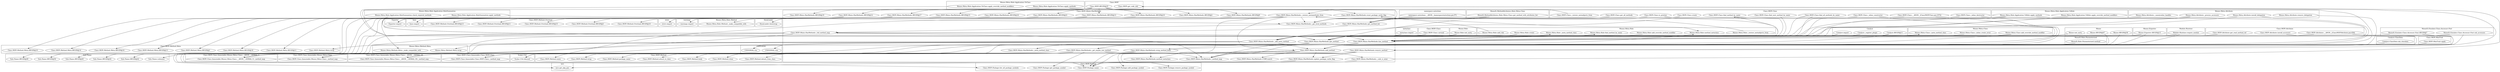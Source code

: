 digraph {
graph [overlap=false]
subgraph cluster_Catalyst {
	label="Catalyst";
	"Catalyst::BEGIN@11";
	"Catalyst::_register_plugin";
	"Catalyst::import";
}
subgraph cluster_Class_MOP_Mixin_HasMethods {
	label="Class::MOP::Mixin::HasMethods";
	"Class::MOP::Mixin::HasMethods::_restore_metamethods_from";
	"Class::MOP::Mixin::HasMethods::BEGIN@17";
	"Class::MOP::Mixin::HasMethods::BEGIN@19";
	"Class::MOP::Mixin::HasMethods::_full_method_map";
	"Class::MOP::Mixin::HasMethods::BEGIN@21";
	"Class::MOP::Mixin::HasMethods::BEGIN@2";
	"Class::MOP::Mixin::HasMethods::CORE:match";
	"Class::MOP::Mixin::HasMethods::BEGIN@12";
	"Class::MOP::Mixin::HasMethods::_add_meta_method";
	"Class::MOP::Mixin::HasMethods::update_package_cache_flag";
	"Class::MOP::Mixin::HasMethods::get_method_list";
	"Class::MOP::Mixin::HasMethods::_get_maybe_raw_method";
	"Class::MOP::Mixin::HasMethods::remove_method";
	"Class::MOP::Mixin::HasMethods::_method_map";
	"Class::MOP::Mixin::HasMethods::wrap_method_body";
	"Class::MOP::Mixin::HasMethods::reset_package_cache_flag";
	"Class::MOP::Mixin::HasMethods::BEGIN@13";
	"Class::MOP::Mixin::HasMethods::BEGIN@15";
	"Class::MOP::Mixin::HasMethods::get_method";
	"Class::MOP::Mixin::HasMethods::_get_local_methods";
	"Class::MOP::Mixin::HasMethods::_code_is_mine";
	"Class::MOP::Mixin::HasMethods::has_method";
	"Class::MOP::Mixin::HasMethods::_meta_method_class";
	"Class::MOP::Mixin::HasMethods::BEGIN@9";
	"Class::MOP::Mixin::HasMethods::add_method";
	"Class::MOP::Mixin::HasMethods::method_metaclass";
	"Class::MOP::Mixin::HasMethods::BEGIN@16";
	"Class::MOP::Mixin::HasMethods::BEGIN@10";
}
subgraph cluster_MooseX_Emulate_Class_Accessor_Fast {
	label="MooseX::Emulate::Class::Accessor::Fast";
	"MooseX::Emulate::Class::Accessor::Fast::mk_accessors";
	"MooseX::Emulate::Class::Accessor::Fast::BEGIN@7";
}
subgraph cluster_DynaLoader {
	label="DynaLoader";
	"DynaLoader::bootstrap";
}
subgraph cluster_Moose_Meta_Role_Application_RoleSummation {
	label="Moose::Meta::Role::Application::RoleSummation";
	"Moose::Meta::Role::Application::RoleSummation::check_required_methods";
	"Moose::Meta::Role::Application::RoleSummation::apply_methods";
}
subgraph cluster_Sub_Name {
	label="Sub::Name";
	"Sub::Name::BEGIN@45";
	"Sub::Name::subname";
	"Sub::Name::BEGIN@44";
	"Sub::Name::BEGIN@42";
	"Sub::Name::BEGIN@49";
	"Sub::Name::BEGIN@50";
}
subgraph cluster_Scalar_Util {
	label="Scalar::Util";
	"Scalar::Util::blessed";
}
subgraph cluster_Catalyst_ClassData {
	label="Catalyst::ClassData";
	"Catalyst::ClassData::mk_classdata";
}
subgraph cluster_Class_MOP_Method {
	label="Class::MOP::Method";
	"Class::MOP::Method::name";
	"Class::MOP::Method::clone";
	"Class::MOP::Method::body";
	"Class::MOP::Method::detach_from_class";
	"Class::MOP::Method::package_name";
	"Class::MOP::Method::attach_to_class";
	"Class::MOP::Method::wrap";
}
subgraph cluster_Moose_Meta_Role_Application_ToClass {
	label="Moose::Meta::Role::Application::ToClass";
	"Moose::Meta::Role::Application::ToClass::apply_override_method_modifiers";
	"Moose::Meta::Role::Application::ToClass::apply_methods";
}
subgraph cluster_Class_MOP_Class_Immutable_Moose_Meta_Class {
	label="Class::MOP::Class::Immutable::Moose::Meta::Class";
	"Class::MOP::Class::Immutable::Moose::Meta::Class::_method_map";
}
subgraph cluster_metaclass {
	label="metaclass";
	"metaclass::import";
}
subgraph cluster_UNIVERSAL {
	label="UNIVERSAL";
	"UNIVERSAL::isa";
	"UNIVERSAL::can";
}
subgraph cluster_Moose_Meta_Class {
	label="Moose::Meta::Class";
	"Moose::Meta::Class::_inline_create_error";
	"Moose::Meta::Class::add_override_method_modifier";
	"Moose::Meta::Class::_meta_method_class";
}
subgraph cluster_Class_MOP_MiniTrait {
	label="Class::MOP::MiniTrait";
	"Class::MOP::MiniTrait::apply";
}
subgraph cluster_Class_MOP_Class_ {
	label="Class::MOP::Class:";
	"Class::MOP::Class:::around";
}
subgraph cluster_warnings {
	label="warnings";
	"warnings::import";
}
subgraph cluster_Moose_Meta_Role {
	label="Moose::Meta::Role";
	"Moose::Meta::Role::create";
	"Moose::Meta::Role::add_override_method_modifier";
	"Moose::Meta::Role::_restore_metaobjects_from";
	"Moose::Meta::Role::method_metaclass";
	"Moose::Meta::Role::find_method_by_name";
	"Moose::Meta::Role::_meta_method_class";
	"Moose::Meta::Role::add_role";
}
subgraph cluster_Class_MOP_Class {
	label="Class::MOP::Class";
	"Class::MOP::Class::_restore_metaobjects_from";
	"Class::MOP::Class::find_all_methods_by_name";
	"Class::MOP::Class::find_next_method_by_name";
	"Class::MOP::Class::_inline_constructor";
	"Class::MOP::Class::is_pristine";
	"Class::MOP::Class::find_method_by_name";
	"Class::MOP::Class::create";
	"Class::MOP::Class::__ANON__[Class/MOP/Class.pm:1072]";
	"Class::MOP::Class::_inline_destructor";
	"Class::MOP::Class::get_all_methods";
}
subgraph cluster_Moose_Role {
	label="Moose::Role";
	"Moose::Role::init_meta";
}
subgraph cluster_Moose_Meta_Role_Application_ToRole {
	label="Moose::Meta::Role::Application::ToRole";
	"Moose::Meta::Role::Application::ToRole::apply_override_method_modifiers";
	"Moose::Meta::Role::Application::ToRole::apply_methods";
}
subgraph cluster_Moose {
	label="Moose";
	"Moose::BEGIN@36";
	"Moose::init_meta";
	"Moose::BEGIN@47";
}
subgraph cluster_mro {
	label="mro";
	"mro::get_pkg_gen";
}
subgraph cluster_base {
	label="base";
	"base::import";
}
subgraph cluster_Module_Runtime {
	label="Module::Runtime";
	"Module::Runtime::require_module";
}
subgraph cluster_Exporter {
	label="Exporter";
	"Exporter::import";
}
subgraph cluster_Class_MOP_Class_Immutable_Moose_Meta_Class___ANON___SERIAL_30 {
	label="Class::MOP::Class::Immutable::Moose::Meta::Class::__ANON__::SERIAL::30";
	"Class::MOP::Class::Immutable::Moose::Meta::Class::__ANON__::SERIAL::30::_method_map";
}
subgraph cluster_Moose_Meta_Attribute {
	label="Moose::Meta::Attribute";
	"Moose::Meta::Attribute::remove_delegation";
	"Moose::Meta::Attribute::_canonicalize_handles";
	"Moose::Meta::Attribute::install_delegation";
	"Moose::Meta::Attribute::_process_accessors";
}
subgraph cluster_Class_MOP_Method_Overload {
	label="Class::MOP::Method::Overload";
	"Class::MOP::Method::Overload::BEGIN@3";
	"Class::MOP::Method::Overload::BEGIN@15";
	"Class::MOP::Method::Overload::BEGIN@11";
	"Class::MOP::Method::Overload::BEGIN@13";
	"Class::MOP::Method::Overload::BEGIN@10";
}
subgraph cluster_MooseX_Role_Parameterized {
	label="MooseX::Role::Parameterized";
	"MooseX::Role::Parameterized::method";
}
subgraph cluster_Moose_Meta_Role_Method {
	label="Moose::Meta::Role::Method";
	"Moose::Meta::Role::Method::_make_compatible_with";
}
subgraph cluster_Moose_Meta_Method_Meta {
	label="Moose::Meta::Method::Meta";
	"Moose::Meta::Method::Meta::_make_compatible_with";
	"Moose::Meta::Method::Meta::wrap";
}
subgraph cluster_Class_MOP_Method_Meta {
	label="Class::MOP::Method::Meta";
	"Class::MOP::Method::Meta::BEGIN@3";
	"Class::MOP::Method::Meta::BEGIN@18";
	"Class::MOP::Method::Meta::BEGIN@11";
	"Class::MOP::Method::Meta::wrap";
	"Class::MOP::Method::Meta::BEGIN@10";
	"Class::MOP::Method::Meta::BEGIN@14";
	"Class::MOP::Method::Meta::BEGIN@16";
	"Class::MOP::Method::Meta::BEGIN@13";
}
subgraph cluster_Class_MOP_Attribute {
	label="Class::MOP::Attribute";
	"Class::MOP::Attribute::install_accessors";
	"Class::MOP::Attribute::get_read_method_ref";
	"Class::MOP::Attribute::__ANON__[Class/MOP/Attribute.pm:456]";
}
subgraph cluster_Moose_Exporter {
	label="Moose::Exporter";
	"Moose::Exporter::BEGIN@13";
}
subgraph cluster_MooseX_MethodAttributes_Role_Meta_Class {
	label="MooseX::MethodAttributes::Role::Meta::Class";
	"MooseX::MethodAttributes::Role::Meta::Class::get_method_with_attributes_list";
}
subgraph cluster_namespace_autoclean {
	label="namespace::autoclean";
	"namespace::autoclean::__ANON__[namespace/autoclean.pm:57]";
}
subgraph cluster_Class_MOP_Class_Immutable_Moose_Meta_Class___ANON___SERIAL_5 {
	label="Class::MOP::Class::Immutable::Moose::Meta::Class::__ANON__::SERIAL::5";
	"Class::MOP::Class::Immutable::Moose::Meta::Class::__ANON__::SERIAL::5::_method_map";
}
subgraph cluster_strict {
	label="strict";
	"strict::import";
}
subgraph cluster_Class_MOP {
	label="Class::MOP";
	"Class::MOP::BEGIN@25";
	"Class::MOP::get_code_info";
}
subgraph cluster_Class_MOP_Class_Immutable_Class_MOP_Class {
	label="Class::MOP::Class::Immutable::Class::MOP::Class";
	"Class::MOP::Class::Immutable::Class::MOP::Class::_method_map";
}
subgraph cluster_Class_MOP_Package {
	label="Class::MOP::Package";
	"Class::MOP::Package::add_package_symbol";
	"Class::MOP::Package::remove_package_symbol";
	"Class::MOP::Package::name";
	"Class::MOP::Package::list_all_package_symbols";
	"Class::MOP::Package::get_package_symbol";
}
"Class::MOP::Mixin::HasMethods::wrap_method_body" -> "Class::MOP::Method::wrap";
"Class::MOP::Mixin::HasMethods::_restore_metamethods_from" -> "Class::MOP::Mixin::HasMethods::method_metaclass";
"Class::MOP::Mixin::HasMethods::wrap_method_body" -> "Class::MOP::Mixin::HasMethods::method_metaclass";
"Class::MOP::BEGIN@25" -> "Class::MOP::Mixin::HasMethods::BEGIN@21";
"Class::MOP::Mixin::HasMethods::BEGIN@12" -> "Class::MOP::Method::Meta::BEGIN@14";
"Class::MOP::Mixin::HasMethods::get_method" -> "Scalar::Util::blessed";
"Class::MOP::Mixin::HasMethods::add_method" -> "Scalar::Util::blessed";
"Class::MOP::Mixin::HasMethods::remove_method" -> "Scalar::Util::blessed";
"Class::MOP::Mixin::HasMethods::BEGIN@17" -> "Sub::Name::BEGIN@44";
"Class::MOP::Mixin::HasMethods::BEGIN@12" -> "Class::MOP::Method::Meta::BEGIN@10";
"Class::MOP::BEGIN@25" -> "Class::MOP::Mixin::HasMethods::BEGIN@12";
"Class::MOP::Mixin::HasMethods::remove_method" -> "Class::MOP::Package::remove_package_symbol";
"Class::MOP::Mixin::HasMethods::_full_method_map" -> "Class::MOP::Mixin::HasMethods::get_method";
"Module::Runtime::require_module" -> "Class::MOP::Mixin::HasMethods::get_method";
"Moose::init_meta" -> "Class::MOP::Mixin::HasMethods::get_method";
"Class::MOP::Class::find_next_method_by_name" -> "Class::MOP::Mixin::HasMethods::get_method";
"Moose::Meta::Attribute::_process_accessors" -> "Class::MOP::Mixin::HasMethods::get_method";
"Class::MOP::Attribute::__ANON__[Class/MOP/Attribute.pm:456]" -> "Class::MOP::Mixin::HasMethods::get_method";
"Moose::Meta::Role::Application::RoleSummation::apply_methods" -> "Class::MOP::Mixin::HasMethods::get_method";
"Moose::Role::init_meta" -> "Class::MOP::Mixin::HasMethods::get_method";
"MooseX::Emulate::Class::Accessor::Fast::BEGIN@7" -> "Class::MOP::Mixin::HasMethods::get_method";
"Moose::Meta::Attribute::install_delegation" -> "Class::MOP::Mixin::HasMethods::get_method";
"Moose::Meta::Role::Application::ToClass::apply_methods" -> "Class::MOP::Mixin::HasMethods::get_method";
"Moose::Meta::Role::Application::ToRole::apply_methods" -> "Class::MOP::Mixin::HasMethods::get_method";
"Class::MOP::Class::find_all_methods_by_name" -> "Class::MOP::Mixin::HasMethods::get_method";
"MooseX::MethodAttributes::Role::Meta::Class::get_method_with_attributes_list" -> "Class::MOP::Mixin::HasMethods::get_method";
"Class::MOP::Attribute::get_read_method_ref" -> "Class::MOP::Mixin::HasMethods::get_method";
"Catalyst::BEGIN@11" -> "Class::MOP::Mixin::HasMethods::get_method";
"Moose::Meta::Role::find_method_by_name" -> "Class::MOP::Mixin::HasMethods::get_method";
"Class::MOP::Class::is_pristine" -> "Class::MOP::Mixin::HasMethods::get_method";
"Class::MOP::Class::find_method_by_name" -> "Class::MOP::Mixin::HasMethods::get_method";
"Class::MOP::Class::__ANON__[Class/MOP/Class.pm:1072]" -> "Class::MOP::Mixin::HasMethods::get_method";
"Class::MOP::Class:::around" -> "Class::MOP::Mixin::HasMethods::get_method";
"Class::MOP::BEGIN@25" -> "Class::MOP::Mixin::HasMethods::BEGIN@17";
"Class::MOP::Mixin::HasMethods::get_method_list" -> "Class::MOP::Mixin::HasMethods::_full_method_map";
"Class::MOP::Mixin::HasMethods::_get_local_methods" -> "Class::MOP::Mixin::HasMethods::_full_method_map";
"Class::MOP::Mixin::HasMethods::get_method" -> "Class::MOP::Mixin::HasMethods::wrap_method_body";
"Class::MOP::Mixin::HasMethods::_full_method_map" -> "Class::MOP::Package::list_all_package_symbols";
"Class::MOP::Mixin::HasMethods::_add_meta_method" -> "Moose::Meta::Method::Meta::wrap";
"Class::MOP::Mixin::HasMethods::BEGIN@13" -> "Class::MOP::Method::Overload::BEGIN@15";
"Class::MOP::Mixin::HasMethods::BEGIN@13" -> "Class::MOP::Method::Overload::BEGIN@3";
"Class::MOP::Mixin::HasMethods::BEGIN@9" -> "strict::import";
"Moose::Meta::Role::Application::ToClass::apply_methods" -> "Class::MOP::Mixin::HasMethods::reset_package_cache_flag";
"Moose::Meta::Role::add_role" -> "Class::MOP::Mixin::HasMethods::reset_package_cache_flag";
"Class::MOP::Mixin::HasMethods::_restore_metamethods_from" -> "Class::MOP::Mixin::HasMethods::_get_local_methods";
"Moose::Meta::Attribute::_canonicalize_handles" -> "Class::MOP::Mixin::HasMethods::_get_local_methods";
"Moose::Meta::Role::Application::ToRole::apply_methods" -> "Class::MOP::Mixin::HasMethods::_get_local_methods";
"Moose::Meta::Role::Application::RoleSummation::apply_methods" -> "Class::MOP::Mixin::HasMethods::_get_local_methods";
"Moose::Meta::Role::Application::ToClass::apply_methods" -> "Class::MOP::Mixin::HasMethods::_get_local_methods";
"Class::MOP::Class::get_all_methods" -> "Class::MOP::Mixin::HasMethods::_get_local_methods";
"Class::MOP::Mixin::HasMethods::BEGIN@13" -> "Class::MOP::Method::Overload::BEGIN@10";
"Class::MOP::Mixin::HasMethods::has_method" -> "Class::MOP::Class::Immutable::Moose::Meta::Class::__ANON__::SERIAL::5::_method_map";
"Class::MOP::Mixin::HasMethods::_full_method_map" -> "Class::MOP::Class::Immutable::Moose::Meta::Class::__ANON__::SERIAL::5::_method_map";
"Class::MOP::Mixin::HasMethods::_get_maybe_raw_method" -> "Class::MOP::Class::Immutable::Moose::Meta::Class::__ANON__::SERIAL::5::_method_map";
"Class::MOP::Mixin::HasMethods::get_method" -> "Class::MOP::Class::Immutable::Moose::Meta::Class::__ANON__::SERIAL::5::_method_map";
"Class::MOP::Mixin::HasMethods::_add_meta_method" -> "Class::MOP::Class::find_method_by_name";
"Class::MOP::BEGIN@25" -> "Class::MOP::Mixin::HasMethods::BEGIN@19";
"Class::MOP::Mixin::HasMethods::_restore_metamethods_from" -> "Moose::Meta::Role::Method::_make_compatible_with";
"Class::MOP::Mixin::HasMethods::_restore_metamethods_from" -> "Class::MOP::Mixin::HasMethods::add_method";
"Module::Runtime::require_module" -> "Class::MOP::Mixin::HasMethods::add_method";
"Moose::Meta::Class::add_override_method_modifier" -> "Class::MOP::Mixin::HasMethods::add_method";
"MooseX::Emulate::Class::Accessor::Fast::mk_accessors" -> "Class::MOP::Mixin::HasMethods::add_method";
"Class::MOP::Class::_inline_constructor" -> "Class::MOP::Mixin::HasMethods::add_method";
"Class::MOP::Mixin::HasMethods::_add_meta_method" -> "Class::MOP::Mixin::HasMethods::add_method";
"MooseX::Role::Parameterized::method" -> "Class::MOP::Mixin::HasMethods::add_method";
"Catalyst::ClassData::mk_classdata" -> "Class::MOP::Mixin::HasMethods::add_method";
"Moose::BEGIN@36" -> "Class::MOP::Mixin::HasMethods::add_method";
"Class::MOP::MiniTrait::apply" -> "Class::MOP::Mixin::HasMethods::add_method";
"Class::MOP::Class::_inline_destructor" -> "Class::MOP::Mixin::HasMethods::add_method";
"MooseX::Emulate::Class::Accessor::Fast::BEGIN@7" -> "Class::MOP::Mixin::HasMethods::add_method";
"Moose::Meta::Attribute::install_delegation" -> "Class::MOP::Mixin::HasMethods::add_method";
"Moose::Meta::Role::Application::ToRole::apply_methods" -> "Class::MOP::Mixin::HasMethods::add_method";
"Moose::Meta::Role::Application::ToClass::apply_methods" -> "Class::MOP::Mixin::HasMethods::add_method";
"Class::MOP::Attribute::install_accessors" -> "Class::MOP::Mixin::HasMethods::add_method";
"Catalyst::BEGIN@11" -> "Class::MOP::Mixin::HasMethods::add_method";
"Class::MOP::Class::__ANON__[Class/MOP/Class.pm:1072]" -> "Class::MOP::Mixin::HasMethods::add_method";
"Moose::BEGIN@47" -> "Class::MOP::Mixin::HasMethods::add_method";
"Moose::Exporter::BEGIN@13" -> "Class::MOP::Mixin::HasMethods::add_method";
"Moose::Meta::Attribute::remove_delegation" -> "Class::MOP::Mixin::HasMethods::remove_method";
"Class::MOP::Attribute::__ANON__[Class/MOP/Attribute.pm:456]" -> "Class::MOP::Mixin::HasMethods::remove_method";
"Class::MOP::BEGIN@25" -> "Class::MOP::Mixin::HasMethods::BEGIN@10";
"Class::MOP::Mixin::HasMethods::add_method" -> "Class::MOP::Method::body";
"Class::MOP::Mixin::HasMethods::BEGIN@16" -> "Exporter::import";
"Class::MOP::Mixin::HasMethods::BEGIN@17" -> "Exporter::import";
"Class::MOP::Mixin::HasMethods::BEGIN@15" -> "Exporter::import";
"Class::MOP::Mixin::HasMethods::BEGIN@13" -> "Class::MOP::Method::Overload::BEGIN@13";
"Class::MOP::Mixin::HasMethods::has_method" -> "Class::MOP::Class::Immutable::Moose::Meta::Class::_method_map";
"Class::MOP::Mixin::HasMethods::_full_method_map" -> "Class::MOP::Class::Immutable::Moose::Meta::Class::_method_map";
"Class::MOP::Mixin::HasMethods::_get_maybe_raw_method" -> "Class::MOP::Class::Immutable::Moose::Meta::Class::_method_map";
"Class::MOP::Mixin::HasMethods::get_method" -> "Class::MOP::Class::Immutable::Moose::Meta::Class::_method_map";
"Class::MOP::Mixin::HasMethods::_restore_metamethods_from" -> "Moose::Meta::Method::Meta::_make_compatible_with";
"Class::MOP::Mixin::HasMethods::BEGIN@17" -> "Sub::Name::BEGIN@50";
"Class::MOP::Mixin::HasMethods::BEGIN@12" -> "Class::MOP::Method::Meta::BEGIN@16";
"Class::MOP::Mixin::HasMethods::_add_meta_method" -> "UNIVERSAL::can";
"Class::MOP::Mixin::HasMethods::BEGIN@12" -> "Class::MOP::Method::Meta::BEGIN@3";
"Moose::Meta::Role::_restore_metaobjects_from" -> "Class::MOP::Mixin::HasMethods::_restore_metamethods_from";
"Class::MOP::Class::_restore_metaobjects_from" -> "Class::MOP::Mixin::HasMethods::_restore_metamethods_from";
"Class::MOP::Mixin::HasMethods::BEGIN@21" -> "base::import";
"Class::MOP::Mixin::HasMethods::has_method" -> "Class::MOP::Mixin::HasMethods::_get_maybe_raw_method";
"Class::MOP::Mixin::HasMethods::get_method" -> "Class::MOP::Mixin::HasMethods::_get_maybe_raw_method";
"Class::MOP::BEGIN@25" -> "Class::MOP::Mixin::HasMethods::BEGIN@13";
"Class::MOP::Mixin::HasMethods::BEGIN@10" -> "warnings::import";
"Class::MOP::BEGIN@25" -> "Class::MOP::Mixin::HasMethods::BEGIN@16";
"Class::MOP::Mixin::HasMethods::_add_meta_method" -> "Class::MOP::Mixin::HasMethods::_meta_method_class";
"Class::MOP::Mixin::HasMethods::_add_meta_method" -> "Moose::Meta::Role::find_method_by_name";
"Class::MOP::Mixin::HasMethods::_full_method_map" -> "mro::get_pkg_gen";
"Class::MOP::Mixin::HasMethods::update_package_cache_flag" -> "mro::get_pkg_gen";
"Class::MOP::Mixin::HasMethods::BEGIN@17" -> "Sub::Name::BEGIN@45";
"Class::MOP::Mixin::HasMethods::BEGIN@13" -> "Class::MOP::Method::Overload::BEGIN@11";
"Class::MOP::Mixin::HasMethods::add_method" -> "Class::MOP::Method::attach_to_class";
"Class::MOP::Mixin::HasMethods::_code_is_mine" -> "Class::MOP::get_code_info";
"Class::MOP::Mixin::HasMethods::add_method" -> "Class::MOP::get_code_info";
"Class::MOP::Mixin::HasMethods::add_method" -> "Class::MOP::Method::clone";
"Class::MOP::Class::is_pristine" -> "Class::MOP::Mixin::HasMethods::get_method_list";
"namespace::autoclean::__ANON__[namespace/autoclean.pm:57]" -> "Class::MOP::Mixin::HasMethods::get_method_list";
"MooseX::MethodAttributes::Role::Meta::Class::get_method_with_attributes_list" -> "Class::MOP::Mixin::HasMethods::get_method_list";
"Class::MOP::Mixin::HasMethods::_restore_metamethods_from" -> "Moose::Meta::Role::method_metaclass";
"Class::MOP::Mixin::HasMethods::wrap_method_body" -> "Moose::Meta::Role::method_metaclass";
"Class::MOP::Mixin::HasMethods::remove_method" -> "Class::MOP::Method::detach_from_class";
"Class::MOP::Mixin::HasMethods::_add_meta_method" -> "Moose::Meta::Class::_meta_method_class";
"Class::MOP::Mixin::HasMethods::BEGIN@12" -> "Class::MOP::Method::Meta::BEGIN@11";
"Class::MOP::Mixin::HasMethods::BEGIN@12" -> "Class::MOP::Method::Meta::BEGIN@18";
"Class::MOP::BEGIN@25" -> "Class::MOP::Mixin::HasMethods::BEGIN@15";
"Class::MOP::Mixin::HasMethods::add_method" -> "Class::MOP::Package::add_package_symbol";
"Class::MOP::Mixin::HasMethods::_add_meta_method" -> "UNIVERSAL::isa";
"Class::MOP::Mixin::HasMethods::_add_meta_method" -> "Moose::Meta::Role::_meta_method_class";
"Class::MOP::Mixin::HasMethods::_add_meta_method" -> "Class::MOP::Method::Meta::wrap";
"Class::MOP::BEGIN@25" -> "Class::MOP::Mixin::HasMethods::BEGIN@2";
"Class::MOP::Mixin::HasMethods::BEGIN@12" -> "Class::MOP::Method::Meta::BEGIN@13";
"Class::MOP::Mixin::HasMethods::add_method" -> "Class::MOP::Method::package_name";
"Class::MOP::BEGIN@25" -> "Class::MOP::Mixin::HasMethods::BEGIN@9";
"Class::MOP::Mixin::HasMethods::has_method" -> "Class::MOP::Class::Immutable::Moose::Meta::Class::__ANON__::SERIAL::30::_method_map";
"Class::MOP::Mixin::HasMethods::_get_maybe_raw_method" -> "Class::MOP::Class::Immutable::Moose::Meta::Class::__ANON__::SERIAL::30::_method_map";
"Class::MOP::Mixin::HasMethods::add_method" -> "Class::MOP::Mixin::HasMethods::update_package_cache_flag";
"Class::MOP::Mixin::HasMethods::remove_method" -> "Class::MOP::Mixin::HasMethods::update_package_cache_flag";
"Class::MOP::Mixin::HasMethods::_restore_metamethods_from" -> "Class::MOP::Method::name";
"Moose::Meta::Role::Application::RoleSummation::check_required_methods" -> "Class::MOP::Mixin::HasMethods::has_method";
"Moose::Meta::Class::_inline_create_error" -> "Class::MOP::Mixin::HasMethods::has_method";
"Moose::Meta::Role::Application::ToRole::apply_override_method_modifiers" -> "Class::MOP::Mixin::HasMethods::has_method";
"Moose::Meta::Class::add_override_method_modifier" -> "Class::MOP::Mixin::HasMethods::has_method";
"Catalyst::_register_plugin" -> "Class::MOP::Mixin::HasMethods::has_method";
"Class::MOP::Class::find_all_methods_by_name" -> "Class::MOP::Mixin::HasMethods::has_method";
"Catalyst::import" -> "Class::MOP::Mixin::HasMethods::has_method";
"MooseX::Emulate::Class::Accessor::Fast::mk_accessors" -> "Class::MOP::Mixin::HasMethods::has_method";
"Moose::Meta::Attribute::_process_accessors" -> "Class::MOP::Mixin::HasMethods::has_method";
"Class::MOP::Class::_inline_constructor" -> "Class::MOP::Mixin::HasMethods::has_method";
"Moose::Meta::Role::add_override_method_modifier" -> "Class::MOP::Mixin::HasMethods::has_method";
"Moose::Meta::Role::Application::ToClass::apply_override_method_modifiers" -> "Class::MOP::Mixin::HasMethods::has_method";
"Class::MOP::Class::_inline_destructor" -> "Class::MOP::Mixin::HasMethods::has_method";
"Class::MOP::Mixin::HasMethods::_get_maybe_raw_method" -> "Class::MOP::Package::get_package_symbol";
"Class::MOP::Mixin::HasMethods::has_method" -> "Class::MOP::Mixin::HasMethods::_method_map";
"Class::MOP::Mixin::HasMethods::_full_method_map" -> "Class::MOP::Mixin::HasMethods::_method_map";
"Class::MOP::Mixin::HasMethods::add_method" -> "Class::MOP::Mixin::HasMethods::_method_map";
"Class::MOP::Mixin::HasMethods::_get_maybe_raw_method" -> "Class::MOP::Mixin::HasMethods::_method_map";
"Class::MOP::Mixin::HasMethods::remove_method" -> "Class::MOP::Mixin::HasMethods::_method_map";
"Class::MOP::Mixin::HasMethods::get_method" -> "Class::MOP::Mixin::HasMethods::_method_map";
"Class::MOP::Mixin::HasMethods::_full_method_map" -> "Class::MOP::Package::name";
"Class::MOP::Mixin::HasMethods::_add_meta_method" -> "Class::MOP::Package::name";
"Class::MOP::Mixin::HasMethods::update_package_cache_flag" -> "Class::MOP::Package::name";
"Class::MOP::Mixin::HasMethods::wrap_method_body" -> "Class::MOP::Package::name";
"Class::MOP::Mixin::HasMethods::_code_is_mine" -> "Class::MOP::Package::name";
"Class::MOP::Mixin::HasMethods::add_method" -> "Class::MOP::Package::name";
"Class::MOP::Mixin::HasMethods::_get_maybe_raw_method" -> "Class::MOP::Class::Immutable::Class::MOP::Class::_method_map";
"Class::MOP::Mixin::HasMethods::get_method" -> "Class::MOP::Class::Immutable::Class::MOP::Class::_method_map";
"Class::MOP::Mixin::HasMethods::add_method" -> "Class::MOP::Mixin::HasMethods::CORE:match";
"Class::MOP::Mixin::HasMethods::BEGIN@17" -> "DynaLoader::bootstrap";
"Class::MOP::Mixin::HasMethods::add_method" -> "Sub::Name::subname";
"Class::MOP::Mixin::HasMethods::BEGIN@17" -> "Sub::Name::BEGIN@49";
"Class::MOP::Mixin::HasMethods::BEGIN@17" -> "Sub::Name::BEGIN@42";
"Class::MOP::Mixin::HasMethods::_get_maybe_raw_method" -> "Class::MOP::Mixin::HasMethods::_code_is_mine";
"Moose::Meta::Role::create" -> "Class::MOP::Mixin::HasMethods::_add_meta_method";
"metaclass::import" -> "Class::MOP::Mixin::HasMethods::_add_meta_method";
"Class::MOP::Class::create" -> "Class::MOP::Mixin::HasMethods::_add_meta_method";
"Moose::init_meta" -> "Class::MOP::Mixin::HasMethods::_add_meta_method";
"Moose::Exporter::BEGIN@13" -> "Class::MOP::Mixin::HasMethods::_add_meta_method";
"Moose::Role::init_meta" -> "Class::MOP::Mixin::HasMethods::_add_meta_method";
}
